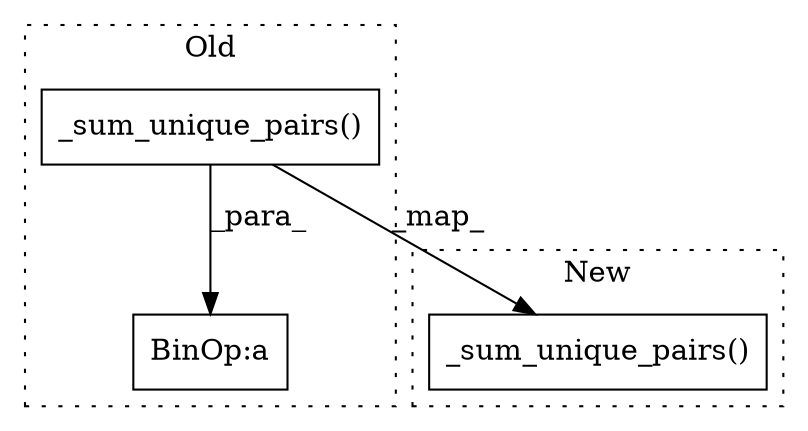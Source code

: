 digraph G {
subgraph cluster0 {
1 [label="_sum_unique_pairs()" a="75" s="5150,5179" l="23,10" shape="box"];
3 [label="BinOp:a" a="82" s="5368" l="3" shape="box"];
label = "Old";
style="dotted";
}
subgraph cluster1 {
2 [label="_sum_unique_pairs()" a="75" s="5158,5187" l="23,10" shape="box"];
label = "New";
style="dotted";
}
1 -> 3 [label="_para_"];
1 -> 2 [label="_map_"];
}
